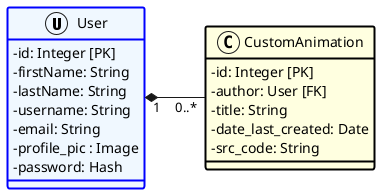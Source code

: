 @startuml
left to right direction
skinparam ClassAttributeIconSize 0



class User << (U, aliceblue) >> #aliceblue ##[bold]blue {
    - id: Integer [PK]
    - firstName: String
    - lastName: String
    - username: String
    - email: String
    - profile_pic : Image
    - password: Hash
}

class CustomAnimation << (C, LightYellow) >> #LightYellow ##[bold]Black {
    - id: Integer [PK]
    - author: User [FK]
    - title: String
    - date_last_created: Date
    - src_code: String

}

User "1" *-- "0..*" CustomAnimation

@enduml
